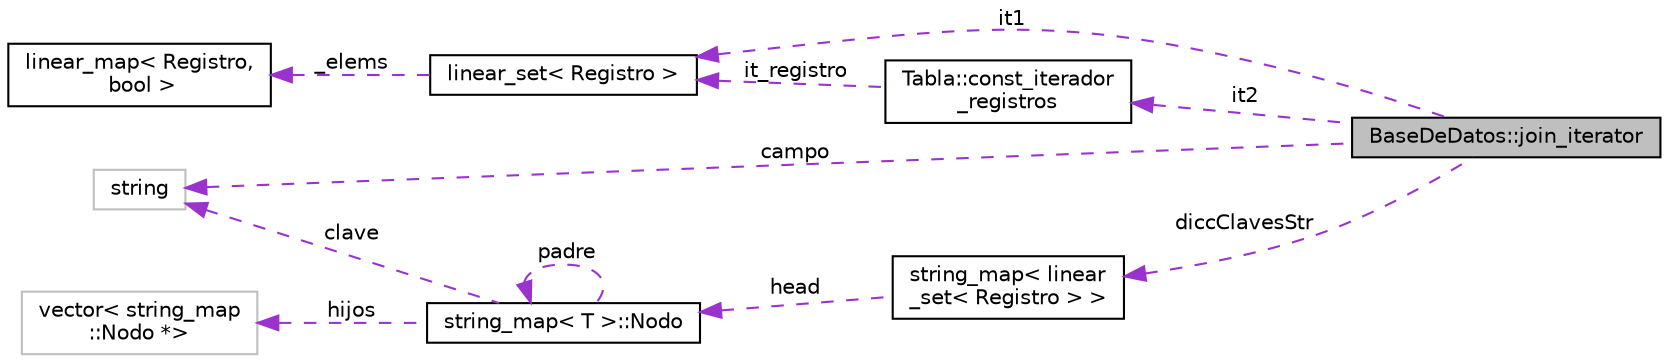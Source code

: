 digraph "BaseDeDatos::join_iterator"
{
  edge [fontname="Helvetica",fontsize="10",labelfontname="Helvetica",labelfontsize="10"];
  node [fontname="Helvetica",fontsize="10",shape=record];
  rankdir="LR";
  Node1 [label="BaseDeDatos::join_iterator",height=0.2,width=0.4,color="black", fillcolor="grey75", style="filled", fontcolor="black"];
  Node2 -> Node1 [dir="back",color="darkorchid3",fontsize="10",style="dashed",label=" it1" ,fontname="Helvetica"];
  Node2 [label="linear_set\< Registro \>",height=0.2,width=0.4,color="black", fillcolor="white", style="filled",URL="$classlinear__set.html"];
  Node3 -> Node2 [dir="back",color="darkorchid3",fontsize="10",style="dashed",label=" _elems" ,fontname="Helvetica"];
  Node3 [label="linear_map\< Registro,\l bool \>",height=0.2,width=0.4,color="black", fillcolor="white", style="filled",URL="$classlinear__map.html"];
  Node4 -> Node1 [dir="back",color="darkorchid3",fontsize="10",style="dashed",label=" it2" ,fontname="Helvetica"];
  Node4 [label="Tabla::const_iterador\l_registros",height=0.2,width=0.4,color="black", fillcolor="white", style="filled",URL="$classTabla_1_1const__iterador__registros.html",tooltip="Iterador de los registros de una tabla. "];
  Node2 -> Node4 [dir="back",color="darkorchid3",fontsize="10",style="dashed",label=" it_registro" ,fontname="Helvetica"];
  Node5 -> Node1 [dir="back",color="darkorchid3",fontsize="10",style="dashed",label=" diccClavesStr" ,fontname="Helvetica"];
  Node5 [label="string_map\< linear\l_set\< Registro \> \>",height=0.2,width=0.4,color="black", fillcolor="white", style="filled",URL="$classstring__map.html"];
  Node6 -> Node5 [dir="back",color="darkorchid3",fontsize="10",style="dashed",label=" head" ,fontname="Helvetica"];
  Node6 [label="string_map\< T \>::Nodo",height=0.2,width=0.4,color="black", fillcolor="white", style="filled",URL="$structstring__map_1_1Nodo.html"];
  Node6 -> Node6 [dir="back",color="darkorchid3",fontsize="10",style="dashed",label=" padre" ,fontname="Helvetica"];
  Node7 -> Node6 [dir="back",color="darkorchid3",fontsize="10",style="dashed",label=" clave" ,fontname="Helvetica"];
  Node7 [label="string",height=0.2,width=0.4,color="grey75", fillcolor="white", style="filled"];
  Node8 -> Node6 [dir="back",color="darkorchid3",fontsize="10",style="dashed",label=" hijos" ,fontname="Helvetica"];
  Node8 [label="vector\< string_map\l::Nodo *\>",height=0.2,width=0.4,color="grey75", fillcolor="white", style="filled"];
  Node7 -> Node1 [dir="back",color="darkorchid3",fontsize="10",style="dashed",label=" campo" ,fontname="Helvetica"];
}
